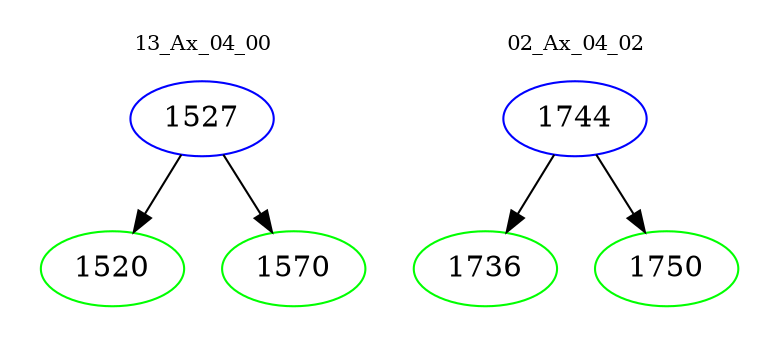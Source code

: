 digraph{
subgraph cluster_0 {
color = white
label = "13_Ax_04_00";
fontsize=10;
T0_1527 [label="1527", color="blue"]
T0_1527 -> T0_1520 [color="black"]
T0_1520 [label="1520", color="green"]
T0_1527 -> T0_1570 [color="black"]
T0_1570 [label="1570", color="green"]
}
subgraph cluster_1 {
color = white
label = "02_Ax_04_02";
fontsize=10;
T1_1744 [label="1744", color="blue"]
T1_1744 -> T1_1736 [color="black"]
T1_1736 [label="1736", color="green"]
T1_1744 -> T1_1750 [color="black"]
T1_1750 [label="1750", color="green"]
}
}

